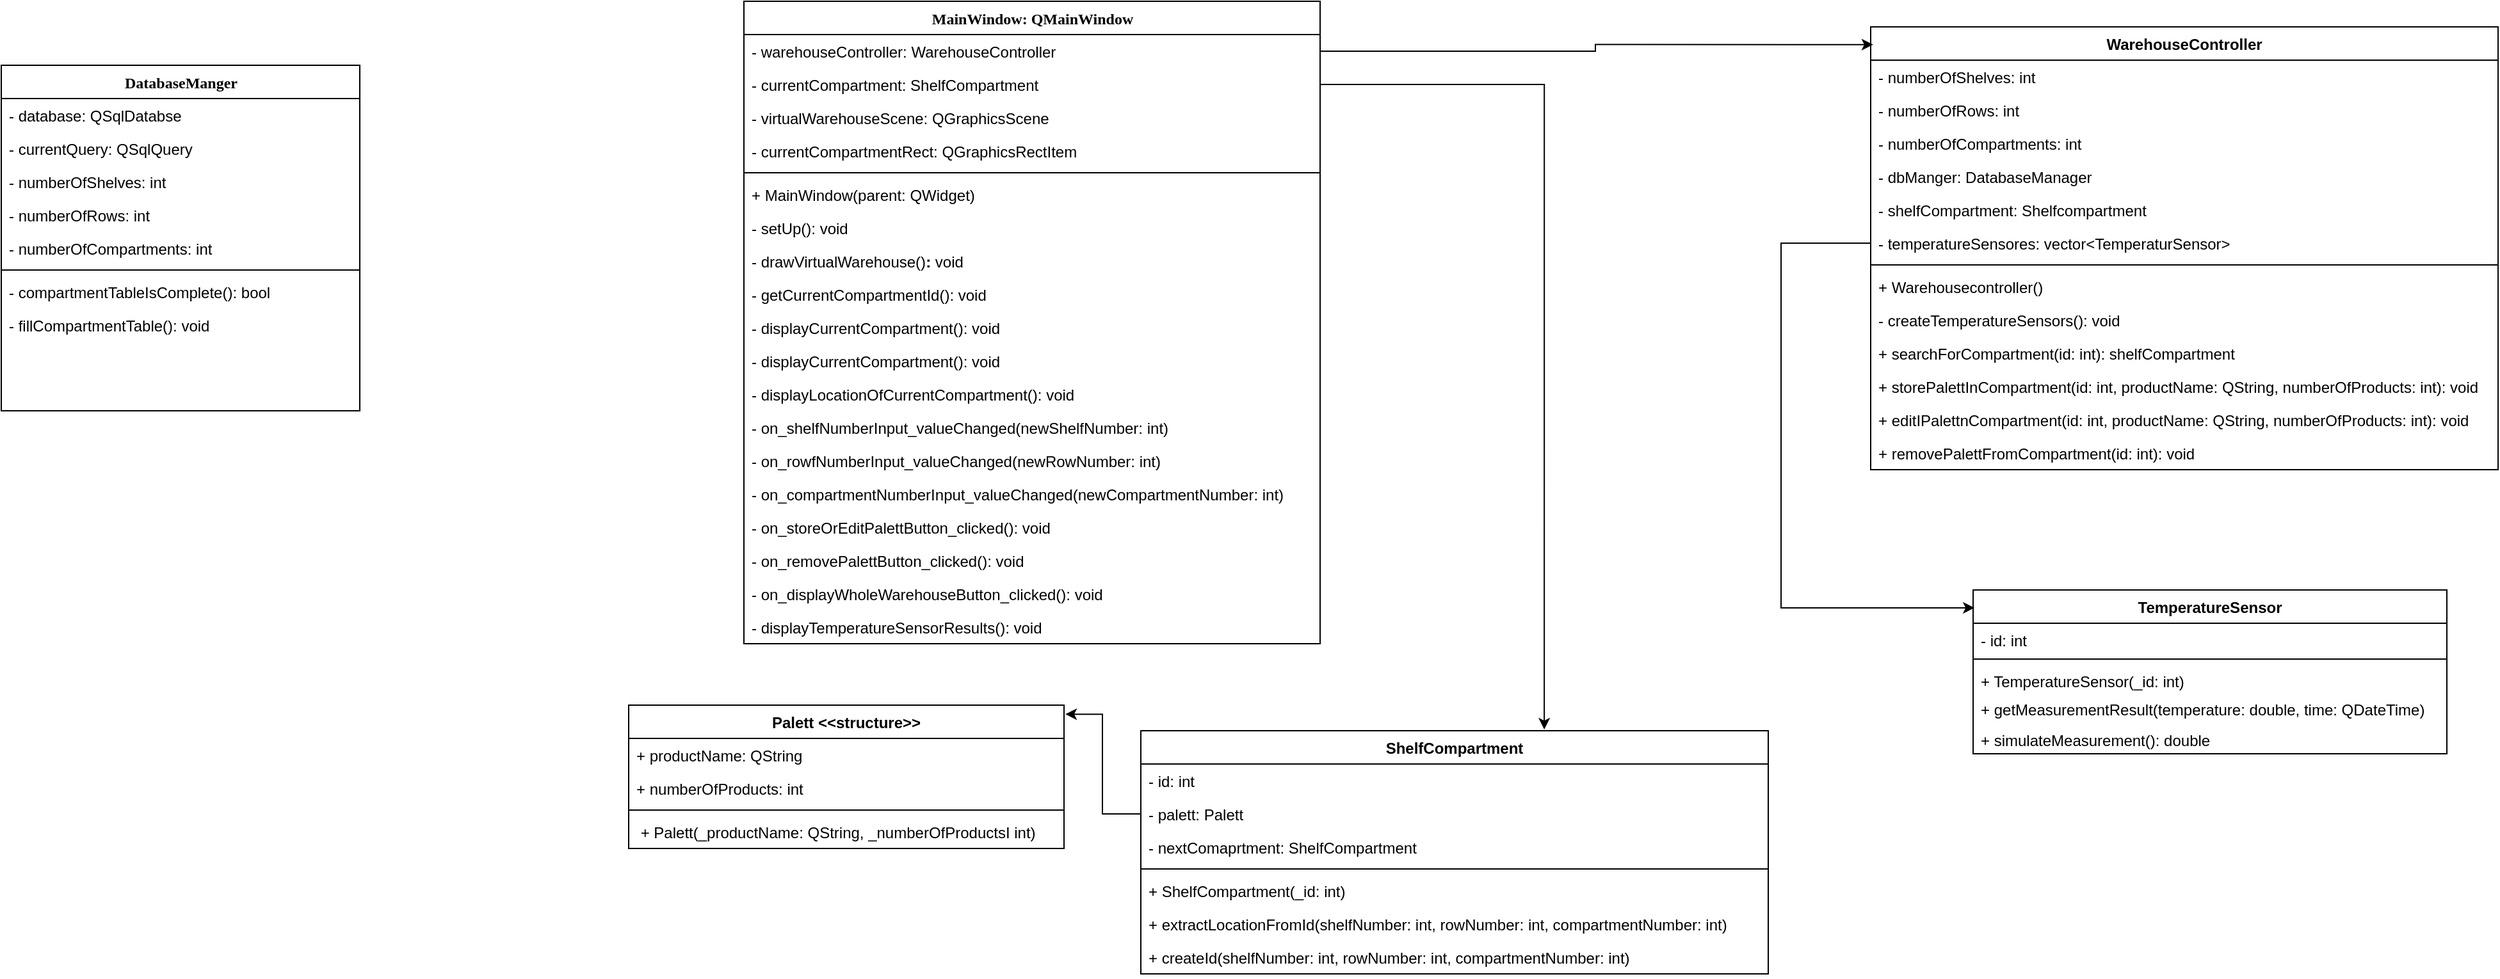 <mxfile version="14.8.0" type="github"><diagram name="Page-1" id="9f46799a-70d6-7492-0946-bef42562c5a5"><mxGraphModel dx="2522" dy="780" grid="1" gridSize="10" guides="1" tooltips="1" connect="1" arrows="1" fold="1" page="1" pageScale="1" pageWidth="1100" pageHeight="850" background="none" math="0" shadow="0"><root><mxCell id="0"/><mxCell id="1" parent="0"/><mxCell id="78961159f06e98e8-17" value="&lt;div&gt;MainWindow: QMainWindow&lt;/div&gt;" style="swimlane;html=1;fontStyle=1;align=center;verticalAlign=top;childLayout=stackLayout;horizontal=1;startSize=26;horizontalStack=0;resizeParent=1;resizeLast=0;collapsible=1;marginBottom=0;swimlaneFillColor=#ffffff;rounded=0;shadow=0;comic=0;labelBackgroundColor=none;strokeWidth=1;fillColor=none;fontFamily=Verdana;fontSize=12" parent="1" vertex="1"><mxGeometry x="-390" y="10" width="450" height="502" as="geometry"><mxRectangle x="90" y="50" width="120" height="26" as="alternateBounds"/></mxGeometry></mxCell><mxCell id="78961159f06e98e8-23" value="&lt;div&gt;- warehouseController: WarehouseController&lt;/div&gt;&lt;div&gt;&lt;br&gt;&lt;span style=&quot;color: #ff8080&quot;&gt;&lt;/span&gt;&lt;/div&gt;&lt;div&gt;&lt;span style=&quot;color: #ff8080&quot;&gt;&lt;/span&gt;&lt;span style=&quot;color: #bec0c2&quot;&gt; &lt;/span&gt;&lt;span style=&quot;color: #ff8080&quot;&gt;&lt;/span&gt;&lt;span style=&quot;color: #bec0c2&quot;&gt;&lt;/span&gt;&lt;/div&gt;&lt;div&gt;&lt;span style=&quot;color: #bec0c2&quot;&gt;&lt;/span&gt;&lt;/div&gt;" style="text;html=1;strokeColor=none;fillColor=none;align=left;verticalAlign=top;spacingLeft=4;spacingRight=4;whiteSpace=wrap;overflow=hidden;rotatable=0;points=[[0,0.5],[1,0.5]];portConstraint=eastwest;" parent="78961159f06e98e8-17" vertex="1"><mxGeometry y="26" width="450" height="26" as="geometry"/></mxCell><mxCell id="78961159f06e98e8-24" value="&lt;div&gt;- currentCompartment: ShelfCompartment&lt;/div&gt;&lt;div&gt;&lt;br&gt;&lt;/div&gt;" style="text;html=1;strokeColor=none;fillColor=none;align=left;verticalAlign=top;spacingLeft=4;spacingRight=4;whiteSpace=wrap;overflow=hidden;rotatable=0;points=[[0,0.5],[1,0.5]];portConstraint=eastwest;" parent="78961159f06e98e8-17" vertex="1"><mxGeometry y="52" width="450" height="26" as="geometry"/></mxCell><mxCell id="78961159f06e98e8-25" value="&lt;div&gt;- virtualWarehouseScene: QGraphicsScene&lt;/div&gt;&lt;div&gt;&lt;br&gt;&lt;/div&gt;" style="text;html=1;strokeColor=none;fillColor=none;align=left;verticalAlign=top;spacingLeft=4;spacingRight=4;whiteSpace=wrap;overflow=hidden;rotatable=0;points=[[0,0.5],[1,0.5]];portConstraint=eastwest;" parent="78961159f06e98e8-17" vertex="1"><mxGeometry y="78" width="450" height="26" as="geometry"/></mxCell><mxCell id="78961159f06e98e8-20" value="&lt;div&gt;- currentCompartmentRect: QGraphicsRectItem&lt;/div&gt;" style="text;html=1;strokeColor=none;fillColor=none;align=left;verticalAlign=top;spacingLeft=4;spacingRight=4;whiteSpace=wrap;overflow=hidden;rotatable=0;points=[[0,0.5],[1,0.5]];portConstraint=eastwest;" parent="78961159f06e98e8-17" vertex="1"><mxGeometry y="104" width="450" height="26" as="geometry"/></mxCell><mxCell id="04bjQcpiOhgPalHgFC1b-20" value="" style="line;strokeWidth=1;fillColor=none;align=left;verticalAlign=middle;spacingTop=-1;spacingLeft=3;spacingRight=3;rotatable=0;labelPosition=right;points=[];portConstraint=eastwest;" vertex="1" parent="78961159f06e98e8-17"><mxGeometry y="130" width="450" height="8" as="geometry"/></mxCell><mxCell id="04bjQcpiOhgPalHgFC1b-21" value="+ MainWindow(parent: QWidget)" style="text;strokeColor=none;fillColor=none;align=left;verticalAlign=top;spacingLeft=4;spacingRight=4;overflow=hidden;rotatable=0;points=[[0,0.5],[1,0.5]];portConstraint=eastwest;" vertex="1" parent="78961159f06e98e8-17"><mxGeometry y="138" width="450" height="26" as="geometry"/></mxCell><mxCell id="78961159f06e98e8-27" value="&lt;div&gt;- setUp(): void&lt;/div&gt;&lt;div&gt;&lt;br&gt;&lt;/div&gt;" style="text;html=1;strokeColor=none;fillColor=none;align=left;verticalAlign=top;spacingLeft=4;spacingRight=4;whiteSpace=wrap;overflow=hidden;rotatable=0;points=[[0,0.5],[1,0.5]];portConstraint=eastwest;" parent="78961159f06e98e8-17" vertex="1"><mxGeometry y="164" width="450" height="26" as="geometry"/></mxCell><mxCell id="04bjQcpiOhgPalHgFC1b-1" value="&lt;div&gt;- drawVirtualWarehouse()&lt;b&gt;:&lt;/b&gt; void&lt;/div&gt;&lt;div&gt;&lt;b&gt;&lt;span style=&quot;color: #ff8080&quot;&gt;&lt;/span&gt;&lt;span style=&quot;color: #bec0c2&quot;&gt; &lt;/span&gt;&lt;span style=&quot;color: #ff8080&quot;&gt;&lt;/span&gt;&lt;span style=&quot;color: #bec0c2&quot;&gt;&lt;/span&gt;&lt;/b&gt;&lt;/div&gt;&lt;div&gt;&lt;b&gt;&lt;span style=&quot;color: #bec0c2&quot;&gt;&lt;/span&gt;&lt;/b&gt;&lt;/div&gt;" style="text;html=1;strokeColor=none;fillColor=none;align=left;verticalAlign=top;spacingLeft=4;spacingRight=4;whiteSpace=wrap;overflow=hidden;rotatable=0;points=[[0,0.5],[1,0.5]];portConstraint=eastwest;" vertex="1" parent="78961159f06e98e8-17"><mxGeometry y="190" width="450" height="26" as="geometry"/></mxCell><mxCell id="04bjQcpiOhgPalHgFC1b-3" value="&lt;div&gt;- getCurrentCompartmentId(): void&lt;/div&gt;" style="text;html=1;strokeColor=none;fillColor=none;align=left;verticalAlign=top;spacingLeft=4;spacingRight=4;whiteSpace=wrap;overflow=hidden;rotatable=0;points=[[0,0.5],[1,0.5]];portConstraint=eastwest;" vertex="1" parent="78961159f06e98e8-17"><mxGeometry y="216" width="450" height="26" as="geometry"/></mxCell><mxCell id="04bjQcpiOhgPalHgFC1b-5" value="&lt;div&gt;- displayCurrentCompartment(): void&lt;/div&gt;" style="text;html=1;strokeColor=none;fillColor=none;align=left;verticalAlign=top;spacingLeft=4;spacingRight=4;whiteSpace=wrap;overflow=hidden;rotatable=0;points=[[0,0.5],[1,0.5]];portConstraint=eastwest;" vertex="1" parent="78961159f06e98e8-17"><mxGeometry y="242" width="450" height="26" as="geometry"/></mxCell><mxCell id="04bjQcpiOhgPalHgFC1b-6" value="&lt;div&gt;- displayCurrentCompartment(): void&lt;/div&gt;" style="text;html=1;strokeColor=none;fillColor=none;align=left;verticalAlign=top;spacingLeft=4;spacingRight=4;whiteSpace=wrap;overflow=hidden;rotatable=0;points=[[0,0.5],[1,0.5]];portConstraint=eastwest;" vertex="1" parent="78961159f06e98e8-17"><mxGeometry y="268" width="450" height="26" as="geometry"/></mxCell><mxCell id="04bjQcpiOhgPalHgFC1b-7" value="&lt;div&gt;- displayLocationOfCurrentCompartment(): void&lt;/div&gt;&lt;div&gt;&lt;br&gt;&lt;/div&gt;" style="text;html=1;strokeColor=none;fillColor=none;align=left;verticalAlign=top;spacingLeft=4;spacingRight=4;whiteSpace=wrap;overflow=hidden;rotatable=0;points=[[0,0.5],[1,0.5]];portConstraint=eastwest;" vertex="1" parent="78961159f06e98e8-17"><mxGeometry y="294" width="450" height="26" as="geometry"/></mxCell><mxCell id="04bjQcpiOhgPalHgFC1b-8" value="&lt;div&gt;- on_shelfNumberInput_valueChanged(newShelfNumber: int)&lt;/div&gt;" style="text;html=1;strokeColor=none;fillColor=none;align=left;verticalAlign=top;spacingLeft=4;spacingRight=4;whiteSpace=wrap;overflow=hidden;rotatable=0;points=[[0,0.5],[1,0.5]];portConstraint=eastwest;" vertex="1" parent="78961159f06e98e8-17"><mxGeometry y="320" width="450" height="26" as="geometry"/></mxCell><mxCell id="04bjQcpiOhgPalHgFC1b-9" value="&lt;div&gt;- on_rowfNumberInput_valueChanged(newRowNumber: int)&lt;/div&gt;" style="text;html=1;strokeColor=none;fillColor=none;align=left;verticalAlign=top;spacingLeft=4;spacingRight=4;whiteSpace=wrap;overflow=hidden;rotatable=0;points=[[0,0.5],[1,0.5]];portConstraint=eastwest;" vertex="1" parent="78961159f06e98e8-17"><mxGeometry y="346" width="450" height="26" as="geometry"/></mxCell><mxCell id="04bjQcpiOhgPalHgFC1b-10" value="&lt;div&gt;- on_compartmentNumberInput_valueChanged(newCompartmentNumber: int)&lt;/div&gt;" style="text;html=1;strokeColor=none;fillColor=none;align=left;verticalAlign=top;spacingLeft=4;spacingRight=4;whiteSpace=wrap;overflow=hidden;rotatable=0;points=[[0,0.5],[1,0.5]];portConstraint=eastwest;" vertex="1" parent="78961159f06e98e8-17"><mxGeometry y="372" width="450" height="26" as="geometry"/></mxCell><mxCell id="04bjQcpiOhgPalHgFC1b-11" value="&lt;div&gt;- on_storeOrEditPalettButton_clicked(): void&lt;/div&gt;&lt;div&gt;&lt;br&gt;&lt;/div&gt;" style="text;html=1;strokeColor=none;fillColor=none;align=left;verticalAlign=top;spacingLeft=4;spacingRight=4;whiteSpace=wrap;overflow=hidden;rotatable=0;points=[[0,0.5],[1,0.5]];portConstraint=eastwest;" vertex="1" parent="78961159f06e98e8-17"><mxGeometry y="398" width="450" height="26" as="geometry"/></mxCell><mxCell id="04bjQcpiOhgPalHgFC1b-12" value="&lt;div&gt;- on_removePalettButton_clicked(): void&lt;/div&gt;&lt;div&gt;&lt;br&gt;&lt;/div&gt;" style="text;html=1;strokeColor=none;fillColor=none;align=left;verticalAlign=top;spacingLeft=4;spacingRight=4;whiteSpace=wrap;overflow=hidden;rotatable=0;points=[[0,0.5],[1,0.5]];portConstraint=eastwest;" vertex="1" parent="78961159f06e98e8-17"><mxGeometry y="424" width="450" height="26" as="geometry"/></mxCell><mxCell id="04bjQcpiOhgPalHgFC1b-13" value="&lt;div&gt;- on_displayWholeWarehouseButton_clicked(): void&lt;/div&gt;&lt;div&gt;&lt;br&gt;&lt;/div&gt;" style="text;html=1;strokeColor=none;fillColor=none;align=left;verticalAlign=top;spacingLeft=4;spacingRight=4;whiteSpace=wrap;overflow=hidden;rotatable=0;points=[[0,0.5],[1,0.5]];portConstraint=eastwest;" vertex="1" parent="78961159f06e98e8-17"><mxGeometry y="450" width="450" height="26" as="geometry"/></mxCell><mxCell id="04bjQcpiOhgPalHgFC1b-14" value="&lt;div&gt;- displayTemperatureSensorResults(): void&lt;/div&gt;&lt;div&gt;&lt;br&gt;&lt;/div&gt;" style="text;html=1;strokeColor=none;fillColor=none;align=left;verticalAlign=top;spacingLeft=4;spacingRight=4;whiteSpace=wrap;overflow=hidden;rotatable=0;points=[[0,0.5],[1,0.5]];portConstraint=eastwest;" vertex="1" parent="78961159f06e98e8-17"><mxGeometry y="476" width="450" height="26" as="geometry"/></mxCell><mxCell id="04bjQcpiOhgPalHgFC1b-15" value="WarehouseController" style="swimlane;fontStyle=1;align=center;verticalAlign=top;childLayout=stackLayout;horizontal=1;startSize=26;horizontalStack=0;resizeParent=1;resizeParentMax=0;resizeLast=0;collapsible=1;marginBottom=0;" vertex="1" parent="1"><mxGeometry x="490" y="30" width="490" height="346" as="geometry"/></mxCell><mxCell id="04bjQcpiOhgPalHgFC1b-16" value="- numberOfShelves: int&#xA;" style="text;strokeColor=none;fillColor=none;align=left;verticalAlign=top;spacingLeft=4;spacingRight=4;overflow=hidden;rotatable=0;points=[[0,0.5],[1,0.5]];portConstraint=eastwest;" vertex="1" parent="04bjQcpiOhgPalHgFC1b-15"><mxGeometry y="26" width="490" height="26" as="geometry"/></mxCell><mxCell id="04bjQcpiOhgPalHgFC1b-22" value="- numberOfRows: int&#xA;" style="text;strokeColor=none;fillColor=none;align=left;verticalAlign=top;spacingLeft=4;spacingRight=4;overflow=hidden;rotatable=0;points=[[0,0.5],[1,0.5]];portConstraint=eastwest;" vertex="1" parent="04bjQcpiOhgPalHgFC1b-15"><mxGeometry y="52" width="490" height="26" as="geometry"/></mxCell><mxCell id="04bjQcpiOhgPalHgFC1b-23" value="- numberOfCompartments: int&#xA;" style="text;strokeColor=none;fillColor=none;align=left;verticalAlign=top;spacingLeft=4;spacingRight=4;overflow=hidden;rotatable=0;points=[[0,0.5],[1,0.5]];portConstraint=eastwest;" vertex="1" parent="04bjQcpiOhgPalHgFC1b-15"><mxGeometry y="78" width="490" height="26" as="geometry"/></mxCell><mxCell id="04bjQcpiOhgPalHgFC1b-24" value="- dbManger: DatabaseManager" style="text;strokeColor=none;fillColor=none;align=left;verticalAlign=top;spacingLeft=4;spacingRight=4;overflow=hidden;rotatable=0;points=[[0,0.5],[1,0.5]];portConstraint=eastwest;" vertex="1" parent="04bjQcpiOhgPalHgFC1b-15"><mxGeometry y="104" width="490" height="26" as="geometry"/></mxCell><mxCell id="04bjQcpiOhgPalHgFC1b-25" value="- shelfCompartment: Shelfcompartment" style="text;strokeColor=none;fillColor=none;align=left;verticalAlign=top;spacingLeft=4;spacingRight=4;overflow=hidden;rotatable=0;points=[[0,0.5],[1,0.5]];portConstraint=eastwest;" vertex="1" parent="04bjQcpiOhgPalHgFC1b-15"><mxGeometry y="130" width="490" height="26" as="geometry"/></mxCell><mxCell id="04bjQcpiOhgPalHgFC1b-26" value="- temperatureSensores: vector&lt;TemperaturSensor&gt;" style="text;strokeColor=none;fillColor=none;align=left;verticalAlign=top;spacingLeft=4;spacingRight=4;overflow=hidden;rotatable=0;points=[[0,0.5],[1,0.5]];portConstraint=eastwest;" vertex="1" parent="04bjQcpiOhgPalHgFC1b-15"><mxGeometry y="156" width="490" height="26" as="geometry"/></mxCell><mxCell id="04bjQcpiOhgPalHgFC1b-17" value="" style="line;strokeWidth=1;fillColor=none;align=left;verticalAlign=middle;spacingTop=-1;spacingLeft=3;spacingRight=3;rotatable=0;labelPosition=right;points=[];portConstraint=eastwest;" vertex="1" parent="04bjQcpiOhgPalHgFC1b-15"><mxGeometry y="182" width="490" height="8" as="geometry"/></mxCell><mxCell id="04bjQcpiOhgPalHgFC1b-18" value="+ Warehousecontroller()" style="text;strokeColor=none;fillColor=none;align=left;verticalAlign=top;spacingLeft=4;spacingRight=4;overflow=hidden;rotatable=0;points=[[0,0.5],[1,0.5]];portConstraint=eastwest;" vertex="1" parent="04bjQcpiOhgPalHgFC1b-15"><mxGeometry y="190" width="490" height="26" as="geometry"/></mxCell><mxCell id="04bjQcpiOhgPalHgFC1b-33" value="- createTemperatureSensors(): void" style="text;strokeColor=none;fillColor=none;align=left;verticalAlign=top;spacingLeft=4;spacingRight=4;overflow=hidden;rotatable=0;points=[[0,0.5],[1,0.5]];portConstraint=eastwest;" vertex="1" parent="04bjQcpiOhgPalHgFC1b-15"><mxGeometry y="216" width="490" height="26" as="geometry"/></mxCell><mxCell id="04bjQcpiOhgPalHgFC1b-28" value="+ searchForCompartment(id: int): shelfCompartment&#xA;" style="text;strokeColor=none;fillColor=none;align=left;verticalAlign=top;spacingLeft=4;spacingRight=4;overflow=hidden;rotatable=0;points=[[0,0.5],[1,0.5]];portConstraint=eastwest;" vertex="1" parent="04bjQcpiOhgPalHgFC1b-15"><mxGeometry y="242" width="490" height="26" as="geometry"/></mxCell><mxCell id="04bjQcpiOhgPalHgFC1b-32" value="+ storePalettInCompartment(id: int, productName: QString, numberOfProducts: int): void" style="text;strokeColor=none;fillColor=none;align=left;verticalAlign=top;spacingLeft=4;spacingRight=4;overflow=hidden;rotatable=0;points=[[0,0.5],[1,0.5]];portConstraint=eastwest;" vertex="1" parent="04bjQcpiOhgPalHgFC1b-15"><mxGeometry y="268" width="490" height="26" as="geometry"/></mxCell><mxCell id="04bjQcpiOhgPalHgFC1b-29" value="+ editIPalettnCompartment(id: int, productName: QString, numberOfProducts: int): void" style="text;strokeColor=none;fillColor=none;align=left;verticalAlign=top;spacingLeft=4;spacingRight=4;overflow=hidden;rotatable=0;points=[[0,0.5],[1,0.5]];portConstraint=eastwest;" vertex="1" parent="04bjQcpiOhgPalHgFC1b-15"><mxGeometry y="294" width="490" height="26" as="geometry"/></mxCell><mxCell id="04bjQcpiOhgPalHgFC1b-31" value="+ removePalettFromCompartment(id: int): void" style="text;strokeColor=none;fillColor=none;align=left;verticalAlign=top;spacingLeft=4;spacingRight=4;overflow=hidden;rotatable=0;points=[[0,0.5],[1,0.5]];portConstraint=eastwest;" vertex="1" parent="04bjQcpiOhgPalHgFC1b-15"><mxGeometry y="320" width="490" height="26" as="geometry"/></mxCell><mxCell id="04bjQcpiOhgPalHgFC1b-34" value="ShelfCompartment" style="swimlane;fontStyle=1;align=center;verticalAlign=top;childLayout=stackLayout;horizontal=1;startSize=26;horizontalStack=0;resizeParent=1;resizeParentMax=0;resizeLast=0;collapsible=1;marginBottom=0;" vertex="1" parent="1"><mxGeometry x="-80" y="580" width="490" height="190" as="geometry"/></mxCell><mxCell id="04bjQcpiOhgPalHgFC1b-35" value="- id: int" style="text;strokeColor=none;fillColor=none;align=left;verticalAlign=top;spacingLeft=4;spacingRight=4;overflow=hidden;rotatable=0;points=[[0,0.5],[1,0.5]];portConstraint=eastwest;" vertex="1" parent="04bjQcpiOhgPalHgFC1b-34"><mxGeometry y="26" width="490" height="26" as="geometry"/></mxCell><mxCell id="04bjQcpiOhgPalHgFC1b-36" value="- palett: Palett&#xA;" style="text;strokeColor=none;fillColor=none;align=left;verticalAlign=top;spacingLeft=4;spacingRight=4;overflow=hidden;rotatable=0;points=[[0,0.5],[1,0.5]];portConstraint=eastwest;" vertex="1" parent="04bjQcpiOhgPalHgFC1b-34"><mxGeometry y="52" width="490" height="26" as="geometry"/></mxCell><mxCell id="04bjQcpiOhgPalHgFC1b-37" value="- nextComaprtment: ShelfCompartment" style="text;strokeColor=none;fillColor=none;align=left;verticalAlign=top;spacingLeft=4;spacingRight=4;overflow=hidden;rotatable=0;points=[[0,0.5],[1,0.5]];portConstraint=eastwest;" vertex="1" parent="04bjQcpiOhgPalHgFC1b-34"><mxGeometry y="78" width="490" height="26" as="geometry"/></mxCell><mxCell id="04bjQcpiOhgPalHgFC1b-41" value="" style="line;strokeWidth=1;fillColor=none;align=left;verticalAlign=middle;spacingTop=-1;spacingLeft=3;spacingRight=3;rotatable=0;labelPosition=right;points=[];portConstraint=eastwest;" vertex="1" parent="04bjQcpiOhgPalHgFC1b-34"><mxGeometry y="104" width="490" height="8" as="geometry"/></mxCell><mxCell id="04bjQcpiOhgPalHgFC1b-42" value="+ ShelfCompartment(_id: int)" style="text;strokeColor=none;fillColor=none;align=left;verticalAlign=top;spacingLeft=4;spacingRight=4;overflow=hidden;rotatable=0;points=[[0,0.5],[1,0.5]];portConstraint=eastwest;" vertex="1" parent="04bjQcpiOhgPalHgFC1b-34"><mxGeometry y="112" width="490" height="26" as="geometry"/></mxCell><mxCell id="04bjQcpiOhgPalHgFC1b-45" value="+ extractLocationFromId(shelfNumber: int, rowNumber: int, compartmentNumber: int)" style="text;strokeColor=none;fillColor=none;align=left;verticalAlign=top;spacingLeft=4;spacingRight=4;overflow=hidden;rotatable=0;points=[[0,0.5],[1,0.5]];portConstraint=eastwest;" vertex="1" parent="04bjQcpiOhgPalHgFC1b-34"><mxGeometry y="138" width="490" height="26" as="geometry"/></mxCell><mxCell id="04bjQcpiOhgPalHgFC1b-46" value="+ createId(shelfNumber: int, rowNumber: int, compartmentNumber: int)" style="text;strokeColor=none;fillColor=none;align=left;verticalAlign=top;spacingLeft=4;spacingRight=4;overflow=hidden;rotatable=0;points=[[0,0.5],[1,0.5]];portConstraint=eastwest;" vertex="1" parent="04bjQcpiOhgPalHgFC1b-34"><mxGeometry y="164" width="490" height="26" as="geometry"/></mxCell><mxCell id="04bjQcpiOhgPalHgFC1b-49" value="TemperatureSensor" style="swimlane;fontStyle=1;align=center;verticalAlign=top;childLayout=stackLayout;horizontal=1;startSize=26;horizontalStack=0;resizeParent=1;resizeParentMax=0;resizeLast=0;collapsible=1;marginBottom=0;" vertex="1" parent="1"><mxGeometry x="570" y="470" width="370" height="128" as="geometry"/></mxCell><mxCell id="04bjQcpiOhgPalHgFC1b-50" value="- id: int" style="text;strokeColor=none;fillColor=none;align=left;verticalAlign=top;spacingLeft=4;spacingRight=4;overflow=hidden;rotatable=0;points=[[0,0.5],[1,0.5]];portConstraint=eastwest;" vertex="1" parent="04bjQcpiOhgPalHgFC1b-49"><mxGeometry y="26" width="370" height="24" as="geometry"/></mxCell><mxCell id="04bjQcpiOhgPalHgFC1b-53" value="" style="line;strokeWidth=1;fillColor=none;align=left;verticalAlign=middle;spacingTop=-1;spacingLeft=3;spacingRight=3;rotatable=0;labelPosition=right;points=[];portConstraint=eastwest;" vertex="1" parent="04bjQcpiOhgPalHgFC1b-49"><mxGeometry y="50" width="370" height="8" as="geometry"/></mxCell><mxCell id="04bjQcpiOhgPalHgFC1b-62" value="+ TemperatureSensor(_id: int)" style="text;strokeColor=none;fillColor=none;align=left;verticalAlign=top;spacingLeft=4;spacingRight=4;overflow=hidden;rotatable=0;points=[[0,0.5],[1,0.5]];portConstraint=eastwest;" vertex="1" parent="04bjQcpiOhgPalHgFC1b-49"><mxGeometry y="58" width="370" height="22" as="geometry"/></mxCell><mxCell id="04bjQcpiOhgPalHgFC1b-64" value="+ getMeasurementResult(temperature: double, time: QDateTime)" style="text;strokeColor=none;fillColor=none;align=left;verticalAlign=top;spacingLeft=4;spacingRight=4;overflow=hidden;rotatable=0;points=[[0,0.5],[1,0.5]];portConstraint=eastwest;" vertex="1" parent="04bjQcpiOhgPalHgFC1b-49"><mxGeometry y="80" width="370" height="24" as="geometry"/></mxCell><mxCell id="04bjQcpiOhgPalHgFC1b-65" value="+ simulateMeasurement(): double" style="text;strokeColor=none;fillColor=none;align=left;verticalAlign=top;spacingLeft=4;spacingRight=4;overflow=hidden;rotatable=0;points=[[0,0.5],[1,0.5]];portConstraint=eastwest;" vertex="1" parent="04bjQcpiOhgPalHgFC1b-49"><mxGeometry y="104" width="370" height="24" as="geometry"/></mxCell><mxCell id="04bjQcpiOhgPalHgFC1b-57" value="Palett &lt;&lt;structure&gt;&gt;" style="swimlane;fontStyle=1;align=center;verticalAlign=top;childLayout=stackLayout;horizontal=1;startSize=26;horizontalStack=0;resizeParent=1;resizeParentMax=0;resizeLast=0;collapsible=1;marginBottom=0;" vertex="1" parent="1"><mxGeometry x="-480" y="560" width="340" height="112" as="geometry"/></mxCell><mxCell id="04bjQcpiOhgPalHgFC1b-58" value="+ productName: QString" style="text;strokeColor=none;fillColor=none;align=left;verticalAlign=top;spacingLeft=4;spacingRight=4;overflow=hidden;rotatable=0;points=[[0,0.5],[1,0.5]];portConstraint=eastwest;" vertex="1" parent="04bjQcpiOhgPalHgFC1b-57"><mxGeometry y="26" width="340" height="26" as="geometry"/></mxCell><mxCell id="04bjQcpiOhgPalHgFC1b-59" value="+ numberOfProducts: int" style="text;strokeColor=none;fillColor=none;align=left;verticalAlign=top;spacingLeft=4;spacingRight=4;overflow=hidden;rotatable=0;points=[[0,0.5],[1,0.5]];portConstraint=eastwest;" vertex="1" parent="04bjQcpiOhgPalHgFC1b-57"><mxGeometry y="52" width="340" height="26" as="geometry"/></mxCell><mxCell id="04bjQcpiOhgPalHgFC1b-60" value="" style="line;strokeWidth=1;fillColor=none;align=left;verticalAlign=middle;spacingTop=-1;spacingLeft=3;spacingRight=3;rotatable=0;labelPosition=right;points=[];portConstraint=eastwest;" vertex="1" parent="04bjQcpiOhgPalHgFC1b-57"><mxGeometry y="78" width="340" height="8" as="geometry"/></mxCell><mxCell id="04bjQcpiOhgPalHgFC1b-61" value=" + Palett(_productName: QString, _numberOfProductsI int)" style="text;strokeColor=none;fillColor=none;align=left;verticalAlign=top;spacingLeft=4;spacingRight=4;overflow=hidden;rotatable=0;points=[[0,0.5],[1,0.5]];portConstraint=eastwest;" vertex="1" parent="04bjQcpiOhgPalHgFC1b-57"><mxGeometry y="86" width="340" height="26" as="geometry"/></mxCell><mxCell id="04bjQcpiOhgPalHgFC1b-110" style="edgeStyle=orthogonalEdgeStyle;rounded=0;orthogonalLoop=1;jettySize=auto;html=1;entryX=1.003;entryY=0.063;entryDx=0;entryDy=0;entryPerimeter=0;" edge="1" parent="1" source="04bjQcpiOhgPalHgFC1b-36" target="04bjQcpiOhgPalHgFC1b-57"><mxGeometry relative="1" as="geometry"/></mxCell><mxCell id="04bjQcpiOhgPalHgFC1b-113" style="edgeStyle=orthogonalEdgeStyle;rounded=0;orthogonalLoop=1;jettySize=auto;html=1;entryX=0.004;entryY=0.04;entryDx=0;entryDy=0;entryPerimeter=0;" edge="1" parent="1" source="78961159f06e98e8-23" target="04bjQcpiOhgPalHgFC1b-15"><mxGeometry relative="1" as="geometry"/></mxCell><mxCell id="04bjQcpiOhgPalHgFC1b-114" style="edgeStyle=orthogonalEdgeStyle;rounded=0;orthogonalLoop=1;jettySize=auto;html=1;entryX=0.643;entryY=-0.005;entryDx=0;entryDy=0;entryPerimeter=0;" edge="1" parent="1" source="78961159f06e98e8-24" target="04bjQcpiOhgPalHgFC1b-34"><mxGeometry relative="1" as="geometry"/></mxCell><mxCell id="04bjQcpiOhgPalHgFC1b-115" style="edgeStyle=orthogonalEdgeStyle;rounded=0;orthogonalLoop=1;jettySize=auto;html=1;entryX=0.003;entryY=0.109;entryDx=0;entryDy=0;entryPerimeter=0;" edge="1" parent="1" source="04bjQcpiOhgPalHgFC1b-26" target="04bjQcpiOhgPalHgFC1b-49"><mxGeometry relative="1" as="geometry"><mxPoint x="440" y="520" as="targetPoint"/><Array as="points"><mxPoint x="420" y="199"/><mxPoint x="420" y="484"/></Array></mxGeometry></mxCell><mxCell id="04bjQcpiOhgPalHgFC1b-116" value="DatabaseManger" style="swimlane;html=1;fontStyle=1;align=center;verticalAlign=top;childLayout=stackLayout;horizontal=1;startSize=26;horizontalStack=0;resizeParent=1;resizeLast=0;collapsible=1;marginBottom=0;swimlaneFillColor=#ffffff;rounded=0;shadow=0;comic=0;labelBackgroundColor=none;strokeWidth=1;fillColor=none;fontFamily=Verdana;fontSize=12" vertex="1" parent="1"><mxGeometry x="-970" y="60" width="280" height="270" as="geometry"><mxRectangle x="90" y="50" width="120" height="26" as="alternateBounds"/></mxGeometry></mxCell><mxCell id="04bjQcpiOhgPalHgFC1b-139" value="- database: QSqlDatabse" style="text;strokeColor=none;fillColor=none;align=left;verticalAlign=top;spacingLeft=4;spacingRight=4;overflow=hidden;rotatable=0;points=[[0,0.5],[1,0.5]];portConstraint=eastwest;" vertex="1" parent="04bjQcpiOhgPalHgFC1b-116"><mxGeometry y="26" width="280" height="26" as="geometry"/></mxCell><mxCell id="04bjQcpiOhgPalHgFC1b-140" value="- currentQuery: QSqlQuery" style="text;strokeColor=none;fillColor=none;align=left;verticalAlign=top;spacingLeft=4;spacingRight=4;overflow=hidden;rotatable=0;points=[[0,0.5],[1,0.5]];portConstraint=eastwest;" vertex="1" parent="04bjQcpiOhgPalHgFC1b-116"><mxGeometry y="52" width="280" height="26" as="geometry"/></mxCell><mxCell id="04bjQcpiOhgPalHgFC1b-136" value="- numberOfShelves: int&#xA;" style="text;strokeColor=none;fillColor=none;align=left;verticalAlign=top;spacingLeft=4;spacingRight=4;overflow=hidden;rotatable=0;points=[[0,0.5],[1,0.5]];portConstraint=eastwest;" vertex="1" parent="04bjQcpiOhgPalHgFC1b-116"><mxGeometry y="78" width="280" height="26" as="geometry"/></mxCell><mxCell id="04bjQcpiOhgPalHgFC1b-137" value="- numberOfRows: int&#xA;" style="text;strokeColor=none;fillColor=none;align=left;verticalAlign=top;spacingLeft=4;spacingRight=4;overflow=hidden;rotatable=0;points=[[0,0.5],[1,0.5]];portConstraint=eastwest;" vertex="1" parent="04bjQcpiOhgPalHgFC1b-116"><mxGeometry y="104" width="280" height="26" as="geometry"/></mxCell><mxCell id="04bjQcpiOhgPalHgFC1b-138" value="- numberOfCompartments: int&#xA;" style="text;strokeColor=none;fillColor=none;align=left;verticalAlign=top;spacingLeft=4;spacingRight=4;overflow=hidden;rotatable=0;points=[[0,0.5],[1,0.5]];portConstraint=eastwest;" vertex="1" parent="04bjQcpiOhgPalHgFC1b-116"><mxGeometry y="130" width="280" height="26" as="geometry"/></mxCell><mxCell id="04bjQcpiOhgPalHgFC1b-121" value="" style="line;strokeWidth=1;fillColor=none;align=left;verticalAlign=middle;spacingTop=-1;spacingLeft=3;spacingRight=3;rotatable=0;labelPosition=right;points=[];portConstraint=eastwest;" vertex="1" parent="04bjQcpiOhgPalHgFC1b-116"><mxGeometry y="156" width="280" height="8" as="geometry"/></mxCell><mxCell id="04bjQcpiOhgPalHgFC1b-141" value="- compartmentTableIsComplete(): bool" style="text;strokeColor=none;fillColor=none;align=left;verticalAlign=top;spacingLeft=4;spacingRight=4;overflow=hidden;rotatable=0;points=[[0,0.5],[1,0.5]];portConstraint=eastwest;" vertex="1" parent="04bjQcpiOhgPalHgFC1b-116"><mxGeometry y="164" width="280" height="26" as="geometry"/></mxCell><mxCell id="04bjQcpiOhgPalHgFC1b-142" value="- fillCompartmentTable(): void" style="text;strokeColor=none;fillColor=none;align=left;verticalAlign=top;spacingLeft=4;spacingRight=4;overflow=hidden;rotatable=0;points=[[0,0.5],[1,0.5]];portConstraint=eastwest;" vertex="1" parent="04bjQcpiOhgPalHgFC1b-116"><mxGeometry y="190" width="280" height="26" as="geometry"/></mxCell></root></mxGraphModel></diagram></mxfile>